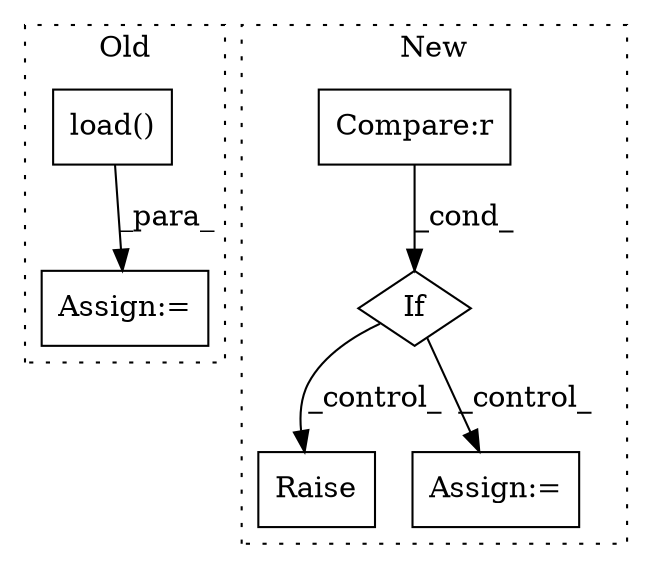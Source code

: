 digraph G {
subgraph cluster0 {
1 [label="load()" a="75" s="3529,3545" l="8,1" shape="box"];
3 [label="Assign:=" a="68" s="3581" l="3" shape="box"];
label = "Old";
style="dotted";
}
subgraph cluster1 {
2 [label="Raise" a="91" s="3754" l="6" shape="box"];
4 [label="If" a="96" s="3702" l="3" shape="diamond"];
5 [label="Compare:r" a="40" s="3705" l="35" shape="box"];
6 [label="Assign:=" a="68" s="3887" l="3" shape="box"];
label = "New";
style="dotted";
}
1 -> 3 [label="_para_"];
4 -> 2 [label="_control_"];
4 -> 6 [label="_control_"];
5 -> 4 [label="_cond_"];
}